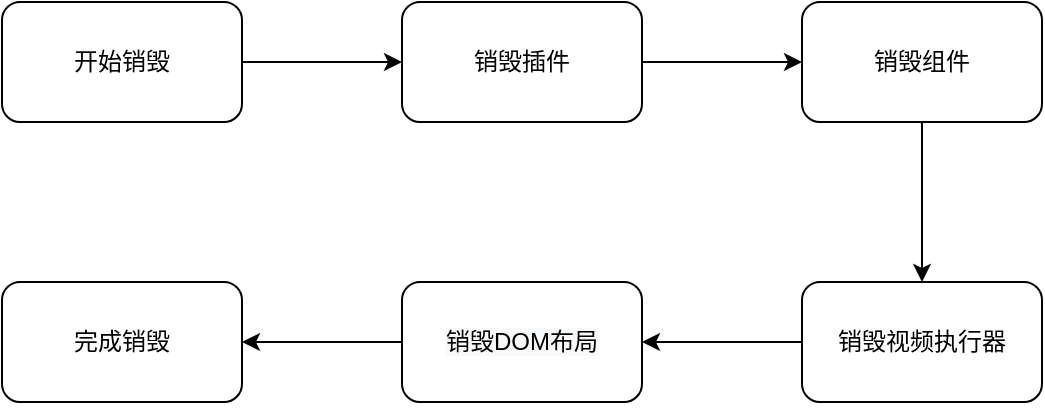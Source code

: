 <mxfile version="16.0.2" type="device"><diagram id="C5RBs43oDa-KdzZeNtuy" name="Page-1"><mxGraphModel dx="782" dy="585" grid="1" gridSize="10" guides="1" tooltips="1" connect="1" arrows="1" fold="1" page="1" pageScale="1" pageWidth="827" pageHeight="1169" math="0" shadow="0"><root><mxCell id="WIyWlLk6GJQsqaUBKTNV-0"/><mxCell id="WIyWlLk6GJQsqaUBKTNV-1" parent="WIyWlLk6GJQsqaUBKTNV-0"/><mxCell id="wc-VT9p63DZ5wcVGYlNT-2" value="" style="edgeStyle=orthogonalEdgeStyle;rounded=0;orthogonalLoop=1;jettySize=auto;html=1;" edge="1" parent="WIyWlLk6GJQsqaUBKTNV-1" source="wc-VT9p63DZ5wcVGYlNT-0" target="wc-VT9p63DZ5wcVGYlNT-1"><mxGeometry relative="1" as="geometry"/></mxCell><mxCell id="wc-VT9p63DZ5wcVGYlNT-0" value="开始销毁" style="rounded=1;whiteSpace=wrap;html=1;" vertex="1" parent="WIyWlLk6GJQsqaUBKTNV-1"><mxGeometry x="120" y="70" width="120" height="60" as="geometry"/></mxCell><mxCell id="wc-VT9p63DZ5wcVGYlNT-4" value="" style="edgeStyle=orthogonalEdgeStyle;rounded=0;orthogonalLoop=1;jettySize=auto;html=1;" edge="1" parent="WIyWlLk6GJQsqaUBKTNV-1" source="wc-VT9p63DZ5wcVGYlNT-1" target="wc-VT9p63DZ5wcVGYlNT-3"><mxGeometry relative="1" as="geometry"/></mxCell><mxCell id="wc-VT9p63DZ5wcVGYlNT-1" value="销毁插件" style="whiteSpace=wrap;html=1;rounded=1;" vertex="1" parent="WIyWlLk6GJQsqaUBKTNV-1"><mxGeometry x="320" y="70" width="120" height="60" as="geometry"/></mxCell><mxCell id="wc-VT9p63DZ5wcVGYlNT-12" value="" style="edgeStyle=orthogonalEdgeStyle;rounded=0;orthogonalLoop=1;jettySize=auto;html=1;" edge="1" parent="WIyWlLk6GJQsqaUBKTNV-1" source="wc-VT9p63DZ5wcVGYlNT-3" target="wc-VT9p63DZ5wcVGYlNT-11"><mxGeometry relative="1" as="geometry"/></mxCell><mxCell id="wc-VT9p63DZ5wcVGYlNT-3" value="销毁组件" style="whiteSpace=wrap;html=1;rounded=1;" vertex="1" parent="WIyWlLk6GJQsqaUBKTNV-1"><mxGeometry x="520" y="70" width="120" height="60" as="geometry"/></mxCell><mxCell id="wc-VT9p63DZ5wcVGYlNT-14" value="" style="edgeStyle=orthogonalEdgeStyle;rounded=0;orthogonalLoop=1;jettySize=auto;html=1;" edge="1" parent="WIyWlLk6GJQsqaUBKTNV-1" source="wc-VT9p63DZ5wcVGYlNT-11" target="wc-VT9p63DZ5wcVGYlNT-13"><mxGeometry relative="1" as="geometry"/></mxCell><mxCell id="wc-VT9p63DZ5wcVGYlNT-11" value="&lt;span&gt;销毁视频执行器&lt;/span&gt;" style="whiteSpace=wrap;html=1;rounded=1;" vertex="1" parent="WIyWlLk6GJQsqaUBKTNV-1"><mxGeometry x="520" y="210" width="120" height="60" as="geometry"/></mxCell><mxCell id="wc-VT9p63DZ5wcVGYlNT-16" value="" style="edgeStyle=orthogonalEdgeStyle;rounded=0;orthogonalLoop=1;jettySize=auto;html=1;" edge="1" parent="WIyWlLk6GJQsqaUBKTNV-1" source="wc-VT9p63DZ5wcVGYlNT-13" target="wc-VT9p63DZ5wcVGYlNT-15"><mxGeometry relative="1" as="geometry"/></mxCell><mxCell id="wc-VT9p63DZ5wcVGYlNT-13" value="&#10;&#10;&lt;span style=&quot;color: rgb(0, 0, 0); font-family: helvetica; font-size: 12px; font-style: normal; font-weight: 400; letter-spacing: normal; text-align: center; text-indent: 0px; text-transform: none; word-spacing: 0px; background-color: rgb(248, 249, 250); display: inline; float: none;&quot;&gt;销毁DOM布局&lt;/span&gt;&#10;&#10;" style="whiteSpace=wrap;html=1;rounded=1;" vertex="1" parent="WIyWlLk6GJQsqaUBKTNV-1"><mxGeometry x="320" y="210" width="120" height="60" as="geometry"/></mxCell><mxCell id="wc-VT9p63DZ5wcVGYlNT-15" value="&lt;span&gt;完成销毁&lt;/span&gt;" style="whiteSpace=wrap;html=1;rounded=1;" vertex="1" parent="WIyWlLk6GJQsqaUBKTNV-1"><mxGeometry x="120" y="210" width="120" height="60" as="geometry"/></mxCell></root></mxGraphModel></diagram></mxfile>